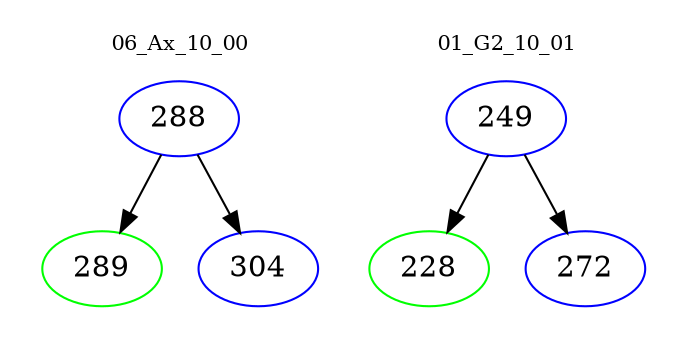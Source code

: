 digraph{
subgraph cluster_0 {
color = white
label = "06_Ax_10_00";
fontsize=10;
T0_288 [label="288", color="blue"]
T0_288 -> T0_289 [color="black"]
T0_289 [label="289", color="green"]
T0_288 -> T0_304 [color="black"]
T0_304 [label="304", color="blue"]
}
subgraph cluster_1 {
color = white
label = "01_G2_10_01";
fontsize=10;
T1_249 [label="249", color="blue"]
T1_249 -> T1_228 [color="black"]
T1_228 [label="228", color="green"]
T1_249 -> T1_272 [color="black"]
T1_272 [label="272", color="blue"]
}
}

